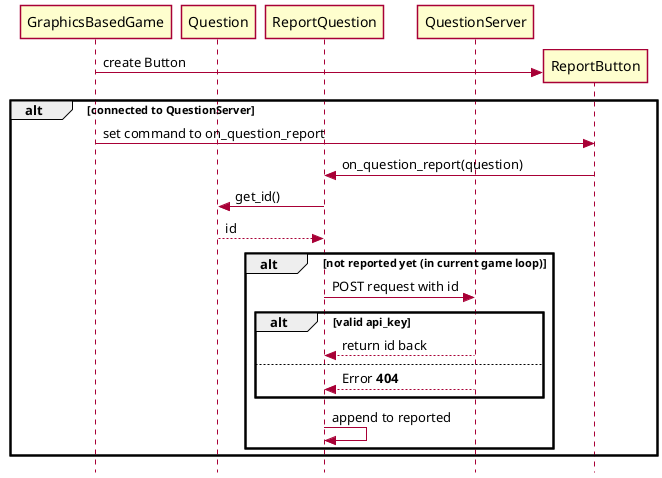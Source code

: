 @startuml
skin rose
skinparam style strictuml

participant GraphicsBasedGame
participant Question
participant ReportQuestion
participant QuestionServer
participant ReportButton

create ReportButton
GraphicsBasedGame -> ReportButton: create Button
alt connected to QuestionServer
    GraphicsBasedGame -> ReportButton: set command to on_question_report
    ReportButton -> ReportQuestion: on_question_report(question)
    ReportQuestion -> Question: get_id()
    Question --> ReportQuestion: id
    alt not reported yet (in current game loop)
        ReportQuestion -> QuestionServer: POST request with id
        alt valid api_key
            QuestionServer --> ReportQuestion: return id back
        else
            QuestionServer --> ReportQuestion: Error **404**
        end
        ReportQuestion -> ReportQuestion: append to reported
    end
end


@enduml
